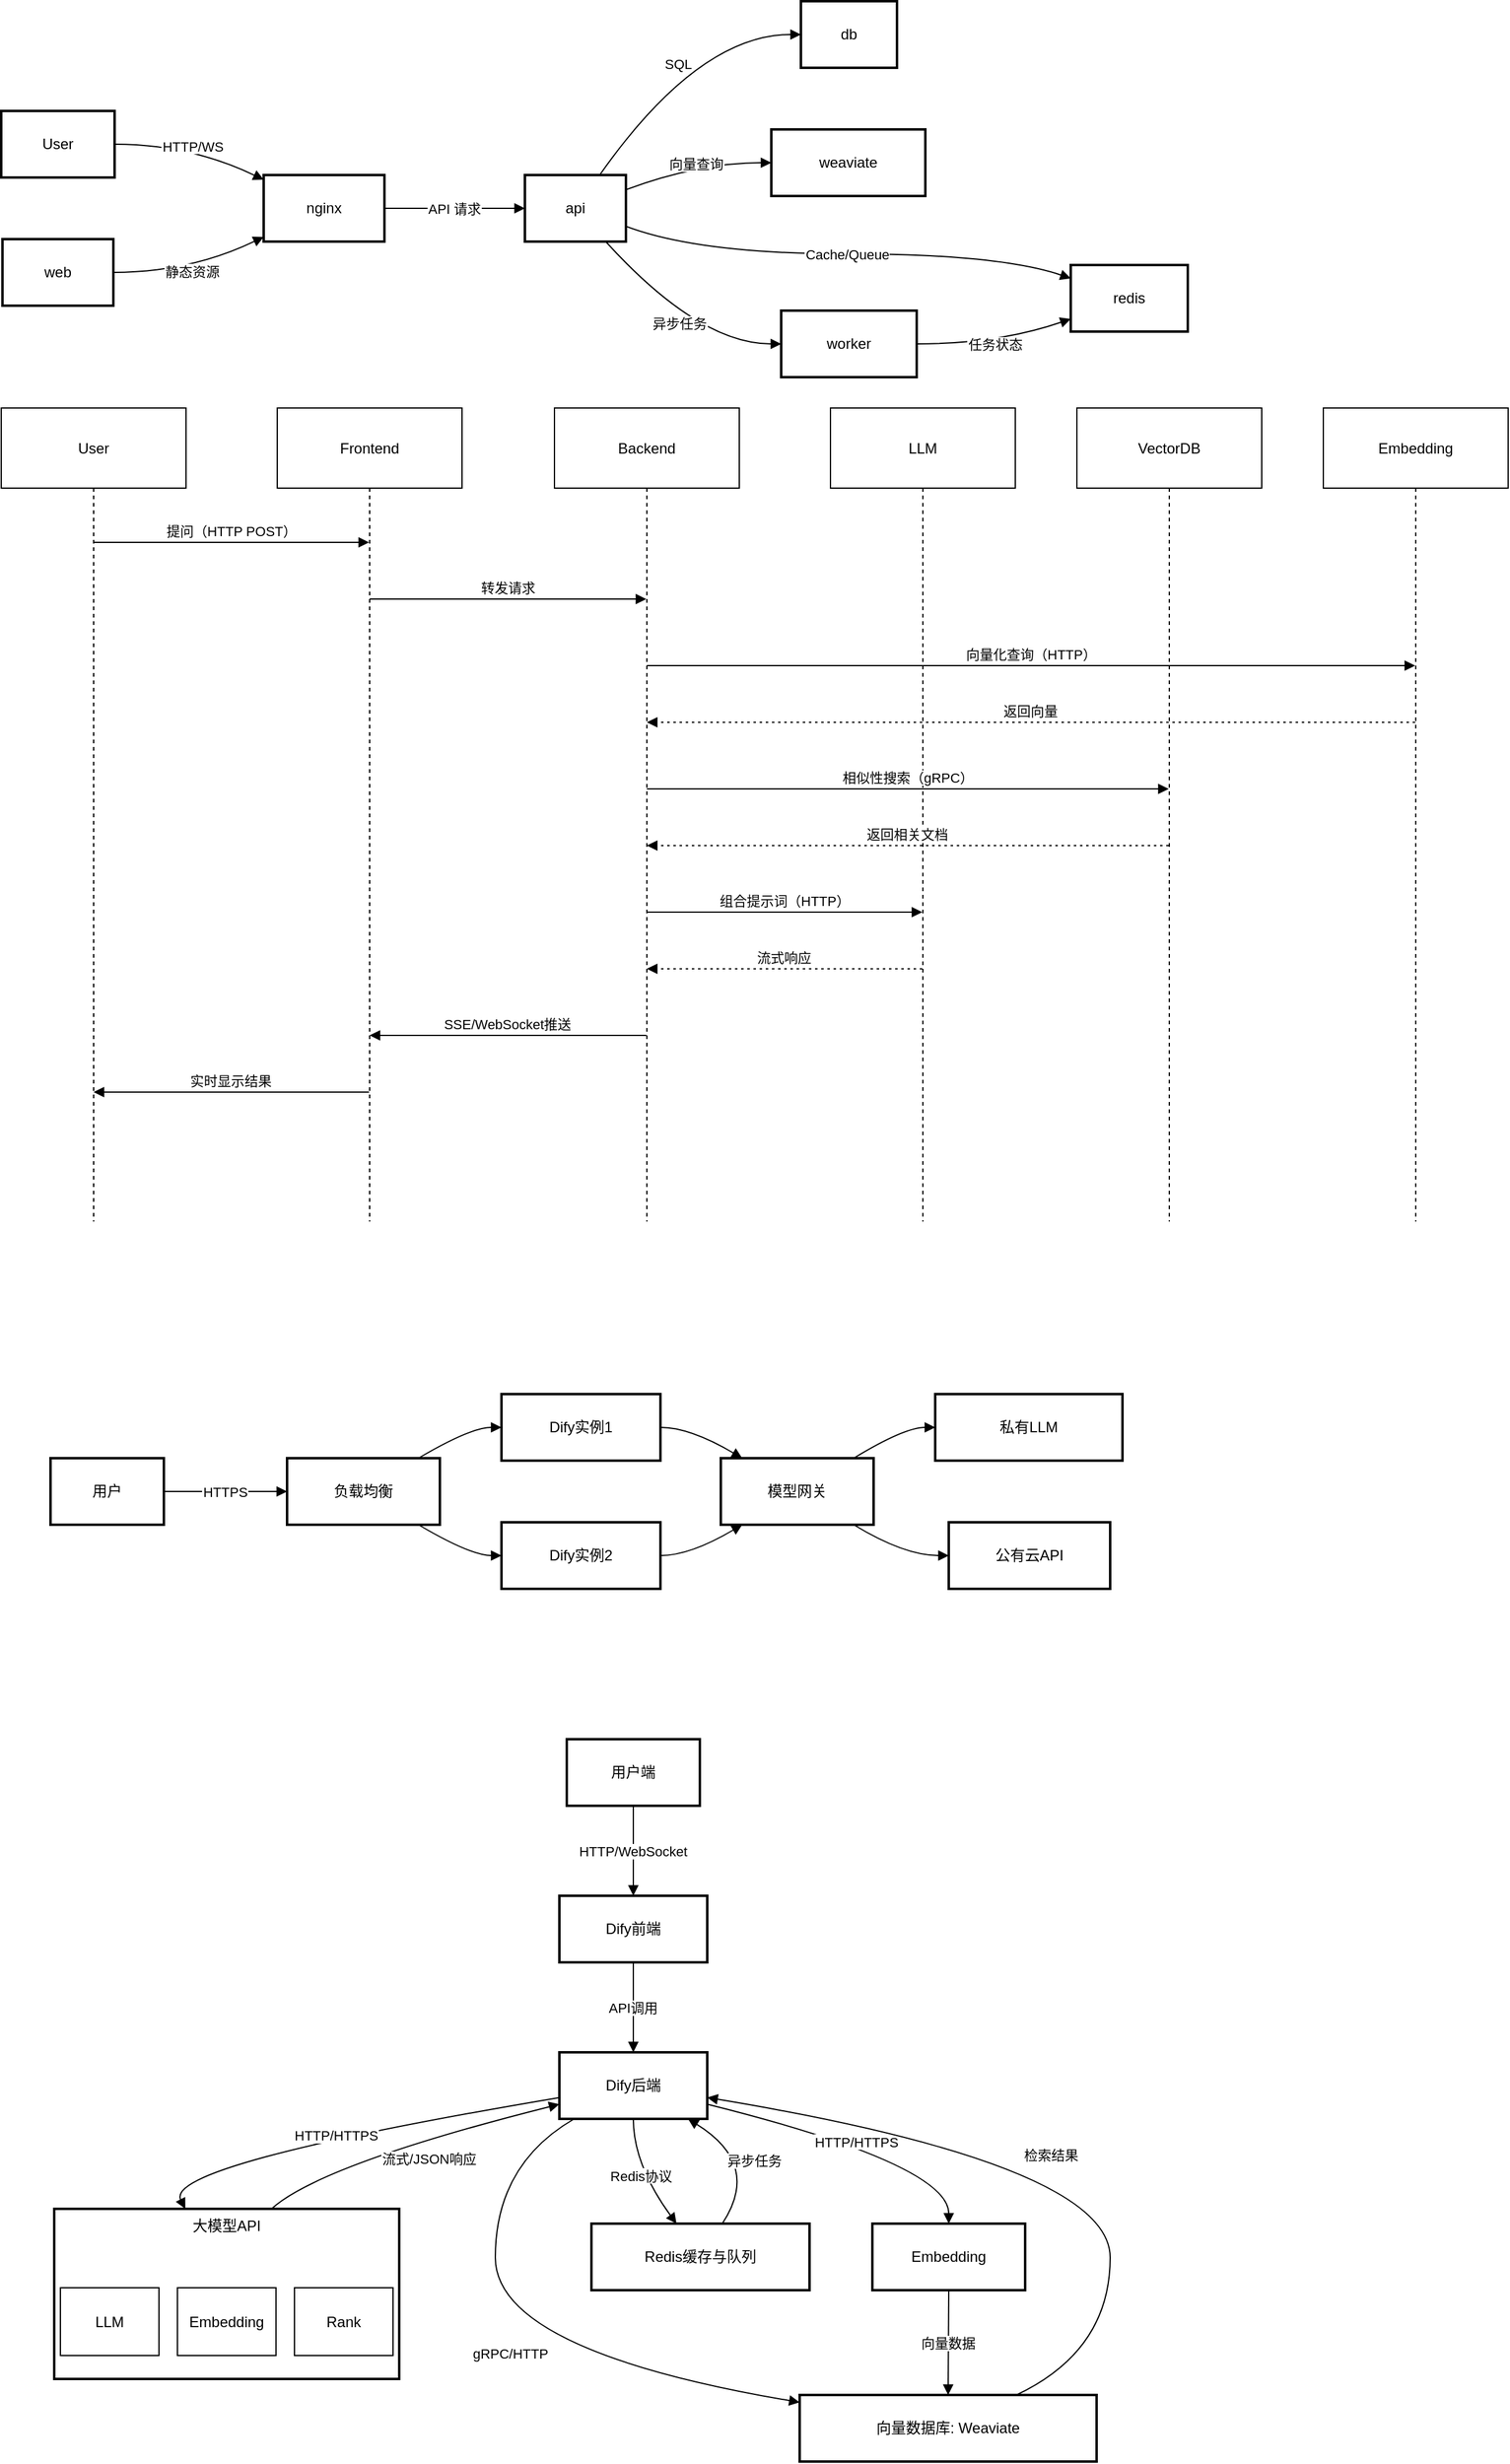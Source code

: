 <mxfile version="26.1.3">
  <diagram name="第 1 页" id="0s8fTOUbNXKaMjRtByWt">
    <mxGraphModel dx="1306" dy="844" grid="0" gridSize="10" guides="1" tooltips="1" connect="1" arrows="1" fold="1" page="0" pageScale="1" pageWidth="827" pageHeight="1169" math="0" shadow="0">
      <root>
        <mxCell id="0" />
        <mxCell id="1" parent="0" />
        <mxCell id="p15EBxIEyjeOaIERYFU2-1" value="User" style="whiteSpace=wrap;strokeWidth=2;" parent="1" vertex="1">
          <mxGeometry x="20" y="109" width="92" height="54" as="geometry" />
        </mxCell>
        <mxCell id="p15EBxIEyjeOaIERYFU2-2" value="nginx" style="whiteSpace=wrap;strokeWidth=2;" parent="1" vertex="1">
          <mxGeometry x="233" y="161" width="98" height="54" as="geometry" />
        </mxCell>
        <mxCell id="p15EBxIEyjeOaIERYFU2-3" value="api" style="whiteSpace=wrap;strokeWidth=2;" parent="1" vertex="1">
          <mxGeometry x="445" y="161" width="82" height="54" as="geometry" />
        </mxCell>
        <mxCell id="p15EBxIEyjeOaIERYFU2-4" value="db" style="whiteSpace=wrap;strokeWidth=2;" parent="1" vertex="1">
          <mxGeometry x="669" y="20" width="78" height="54" as="geometry" />
        </mxCell>
        <mxCell id="p15EBxIEyjeOaIERYFU2-5" value="redis" style="whiteSpace=wrap;strokeWidth=2;" parent="1" vertex="1">
          <mxGeometry x="888" y="234" width="95" height="54" as="geometry" />
        </mxCell>
        <mxCell id="p15EBxIEyjeOaIERYFU2-6" value="weaviate" style="whiteSpace=wrap;strokeWidth=2;" parent="1" vertex="1">
          <mxGeometry x="645" y="124" width="125" height="54" as="geometry" />
        </mxCell>
        <mxCell id="p15EBxIEyjeOaIERYFU2-7" value="worker" style="whiteSpace=wrap;strokeWidth=2;" parent="1" vertex="1">
          <mxGeometry x="653" y="271" width="110" height="54" as="geometry" />
        </mxCell>
        <mxCell id="p15EBxIEyjeOaIERYFU2-8" value="web" style="whiteSpace=wrap;strokeWidth=2;" parent="1" vertex="1">
          <mxGeometry x="21" y="213" width="90" height="54" as="geometry" />
        </mxCell>
        <mxCell id="p15EBxIEyjeOaIERYFU2-9" value="HTTP/WS" style="curved=1;startArrow=none;endArrow=block;exitX=1;exitY=0.5;entryX=0;entryY=0.07;rounded=0;" parent="1" source="p15EBxIEyjeOaIERYFU2-1" target="p15EBxIEyjeOaIERYFU2-2" edge="1">
          <mxGeometry relative="1" as="geometry">
            <Array as="points">
              <mxPoint x="173" y="136" />
            </Array>
          </mxGeometry>
        </mxCell>
        <mxCell id="p15EBxIEyjeOaIERYFU2-10" value="API 请求" style="curved=1;startArrow=none;endArrow=block;exitX=1.01;exitY=0.5;entryX=0;entryY=0.5;rounded=0;" parent="1" source="p15EBxIEyjeOaIERYFU2-2" target="p15EBxIEyjeOaIERYFU2-3" edge="1">
          <mxGeometry relative="1" as="geometry">
            <Array as="points" />
          </mxGeometry>
        </mxCell>
        <mxCell id="p15EBxIEyjeOaIERYFU2-11" value="SQL" style="curved=1;startArrow=none;endArrow=block;exitX=0.74;exitY=0;entryX=0;entryY=0.5;rounded=0;" parent="1" source="p15EBxIEyjeOaIERYFU2-3" target="p15EBxIEyjeOaIERYFU2-4" edge="1">
          <mxGeometry relative="1" as="geometry">
            <Array as="points">
              <mxPoint x="586" y="47" />
            </Array>
          </mxGeometry>
        </mxCell>
        <mxCell id="p15EBxIEyjeOaIERYFU2-12" value="Cache/Queue" style="curved=1;startArrow=none;endArrow=block;exitX=1;exitY=0.77;entryX=0;entryY=0.2;rounded=0;" parent="1" source="p15EBxIEyjeOaIERYFU2-3" target="p15EBxIEyjeOaIERYFU2-5" edge="1">
          <mxGeometry relative="1" as="geometry">
            <Array as="points">
              <mxPoint x="586" y="225" />
              <mxPoint x="829" y="225" />
            </Array>
          </mxGeometry>
        </mxCell>
        <mxCell id="p15EBxIEyjeOaIERYFU2-13" value="向量查询" style="curved=1;startArrow=none;endArrow=block;exitX=1;exitY=0.22;entryX=0;entryY=0.5;rounded=0;" parent="1" source="p15EBxIEyjeOaIERYFU2-3" target="p15EBxIEyjeOaIERYFU2-6" edge="1">
          <mxGeometry relative="1" as="geometry">
            <Array as="points">
              <mxPoint x="586" y="151" />
            </Array>
          </mxGeometry>
        </mxCell>
        <mxCell id="p15EBxIEyjeOaIERYFU2-14" value="异步任务" style="curved=1;startArrow=none;endArrow=block;exitX=0.8;exitY=1;entryX=0;entryY=0.5;rounded=0;" parent="1" source="p15EBxIEyjeOaIERYFU2-3" target="p15EBxIEyjeOaIERYFU2-7" edge="1">
          <mxGeometry relative="1" as="geometry">
            <Array as="points">
              <mxPoint x="586" y="298" />
            </Array>
          </mxGeometry>
        </mxCell>
        <mxCell id="p15EBxIEyjeOaIERYFU2-15" value="任务状态" style="curved=1;startArrow=none;endArrow=block;exitX=0.99;exitY=0.5;entryX=0;entryY=0.81;rounded=0;" parent="1" source="p15EBxIEyjeOaIERYFU2-7" target="p15EBxIEyjeOaIERYFU2-5" edge="1">
          <mxGeometry relative="1" as="geometry">
            <Array as="points">
              <mxPoint x="829" y="298" />
            </Array>
          </mxGeometry>
        </mxCell>
        <mxCell id="p15EBxIEyjeOaIERYFU2-16" value="静态资源" style="curved=1;startArrow=none;endArrow=block;exitX=1;exitY=0.5;entryX=0;entryY=0.93;rounded=0;" parent="1" source="p15EBxIEyjeOaIERYFU2-8" target="p15EBxIEyjeOaIERYFU2-2" edge="1">
          <mxGeometry relative="1" as="geometry">
            <Array as="points">
              <mxPoint x="173" y="240" />
            </Array>
          </mxGeometry>
        </mxCell>
        <mxCell id="p15EBxIEyjeOaIERYFU2-17" value="User" style="shape=umlLifeline;perimeter=lifelinePerimeter;whiteSpace=wrap;container=1;dropTarget=0;collapsible=0;recursiveResize=0;outlineConnect=0;portConstraint=eastwest;newEdgeStyle={&quot;edgeStyle&quot;:&quot;elbowEdgeStyle&quot;,&quot;elbow&quot;:&quot;vertical&quot;,&quot;curved&quot;:0,&quot;rounded&quot;:0};size=65;" parent="1" vertex="1">
          <mxGeometry x="20" y="350" width="150" height="660" as="geometry" />
        </mxCell>
        <mxCell id="p15EBxIEyjeOaIERYFU2-18" value="Frontend" style="shape=umlLifeline;perimeter=lifelinePerimeter;whiteSpace=wrap;container=1;dropTarget=0;collapsible=0;recursiveResize=0;outlineConnect=0;portConstraint=eastwest;newEdgeStyle={&quot;edgeStyle&quot;:&quot;elbowEdgeStyle&quot;,&quot;elbow&quot;:&quot;vertical&quot;,&quot;curved&quot;:0,&quot;rounded&quot;:0};size=65;" parent="1" vertex="1">
          <mxGeometry x="244" y="350" width="150" height="660" as="geometry" />
        </mxCell>
        <mxCell id="p15EBxIEyjeOaIERYFU2-19" value="Backend" style="shape=umlLifeline;perimeter=lifelinePerimeter;whiteSpace=wrap;container=1;dropTarget=0;collapsible=0;recursiveResize=0;outlineConnect=0;portConstraint=eastwest;newEdgeStyle={&quot;edgeStyle&quot;:&quot;elbowEdgeStyle&quot;,&quot;elbow&quot;:&quot;vertical&quot;,&quot;curved&quot;:0,&quot;rounded&quot;:0};size=65;" parent="1" vertex="1">
          <mxGeometry x="469" y="350" width="150" height="660" as="geometry" />
        </mxCell>
        <mxCell id="p15EBxIEyjeOaIERYFU2-20" value="LLM" style="shape=umlLifeline;perimeter=lifelinePerimeter;whiteSpace=wrap;container=1;dropTarget=0;collapsible=0;recursiveResize=0;outlineConnect=0;portConstraint=eastwest;newEdgeStyle={&quot;edgeStyle&quot;:&quot;elbowEdgeStyle&quot;,&quot;elbow&quot;:&quot;vertical&quot;,&quot;curved&quot;:0,&quot;rounded&quot;:0};size=65;" parent="1" vertex="1">
          <mxGeometry x="693" y="350" width="150" height="660" as="geometry" />
        </mxCell>
        <mxCell id="p15EBxIEyjeOaIERYFU2-21" value="VectorDB" style="shape=umlLifeline;perimeter=lifelinePerimeter;whiteSpace=wrap;container=1;dropTarget=0;collapsible=0;recursiveResize=0;outlineConnect=0;portConstraint=eastwest;newEdgeStyle={&quot;edgeStyle&quot;:&quot;elbowEdgeStyle&quot;,&quot;elbow&quot;:&quot;vertical&quot;,&quot;curved&quot;:0,&quot;rounded&quot;:0};size=65;" parent="1" vertex="1">
          <mxGeometry x="893" y="350" width="150" height="660" as="geometry" />
        </mxCell>
        <mxCell id="p15EBxIEyjeOaIERYFU2-22" value="Embedding" style="shape=umlLifeline;perimeter=lifelinePerimeter;whiteSpace=wrap;container=1;dropTarget=0;collapsible=0;recursiveResize=0;outlineConnect=0;portConstraint=eastwest;newEdgeStyle={&quot;edgeStyle&quot;:&quot;elbowEdgeStyle&quot;,&quot;elbow&quot;:&quot;vertical&quot;,&quot;curved&quot;:0,&quot;rounded&quot;:0};size=65;" parent="1" vertex="1">
          <mxGeometry x="1093" y="350" width="150" height="660" as="geometry" />
        </mxCell>
        <mxCell id="p15EBxIEyjeOaIERYFU2-23" value="提问（HTTP POST）" style="verticalAlign=bottom;edgeStyle=elbowEdgeStyle;elbow=vertical;curved=0;rounded=0;endArrow=block;" parent="1" source="p15EBxIEyjeOaIERYFU2-17" target="p15EBxIEyjeOaIERYFU2-18" edge="1">
          <mxGeometry relative="1" as="geometry">
            <Array as="points">
              <mxPoint x="216" y="459" />
            </Array>
          </mxGeometry>
        </mxCell>
        <mxCell id="p15EBxIEyjeOaIERYFU2-24" value="转发请求" style="verticalAlign=bottom;edgeStyle=elbowEdgeStyle;elbow=vertical;curved=0;rounded=0;endArrow=block;" parent="1" source="p15EBxIEyjeOaIERYFU2-18" target="p15EBxIEyjeOaIERYFU2-19" edge="1">
          <mxGeometry relative="1" as="geometry">
            <Array as="points">
              <mxPoint x="440" y="505" />
            </Array>
          </mxGeometry>
        </mxCell>
        <mxCell id="p15EBxIEyjeOaIERYFU2-25" value="向量化查询（HTTP）" style="verticalAlign=bottom;edgeStyle=elbowEdgeStyle;elbow=vertical;curved=0;rounded=0;endArrow=block;" parent="1" source="p15EBxIEyjeOaIERYFU2-19" target="p15EBxIEyjeOaIERYFU2-22" edge="1">
          <mxGeometry relative="1" as="geometry">
            <Array as="points">
              <mxPoint x="865" y="559" />
            </Array>
          </mxGeometry>
        </mxCell>
        <mxCell id="p15EBxIEyjeOaIERYFU2-26" value="返回向量" style="verticalAlign=bottom;edgeStyle=elbowEdgeStyle;elbow=vertical;curved=0;rounded=0;dashed=1;dashPattern=2 3;endArrow=block;" parent="1" source="p15EBxIEyjeOaIERYFU2-22" target="p15EBxIEyjeOaIERYFU2-19" edge="1">
          <mxGeometry relative="1" as="geometry">
            <Array as="points">
              <mxPoint x="868" y="605" />
            </Array>
          </mxGeometry>
        </mxCell>
        <mxCell id="p15EBxIEyjeOaIERYFU2-27" value="相似性搜索（gRPC）" style="verticalAlign=bottom;edgeStyle=elbowEdgeStyle;elbow=vertical;curved=0;rounded=0;endArrow=block;" parent="1" source="p15EBxIEyjeOaIERYFU2-19" target="p15EBxIEyjeOaIERYFU2-21" edge="1">
          <mxGeometry relative="1" as="geometry">
            <Array as="points">
              <mxPoint x="765" y="659" />
            </Array>
          </mxGeometry>
        </mxCell>
        <mxCell id="p15EBxIEyjeOaIERYFU2-28" value="返回相关文档" style="verticalAlign=bottom;edgeStyle=elbowEdgeStyle;elbow=vertical;curved=0;rounded=0;dashed=1;dashPattern=2 3;endArrow=block;" parent="1" source="p15EBxIEyjeOaIERYFU2-21" target="p15EBxIEyjeOaIERYFU2-19" edge="1">
          <mxGeometry relative="1" as="geometry">
            <Array as="points">
              <mxPoint x="768" y="705" />
            </Array>
          </mxGeometry>
        </mxCell>
        <mxCell id="p15EBxIEyjeOaIERYFU2-29" value="组合提示词（HTTP）" style="verticalAlign=bottom;edgeStyle=elbowEdgeStyle;elbow=vertical;curved=0;rounded=0;endArrow=block;" parent="1" source="p15EBxIEyjeOaIERYFU2-19" target="p15EBxIEyjeOaIERYFU2-20" edge="1">
          <mxGeometry relative="1" as="geometry">
            <Array as="points">
              <mxPoint x="665" y="759" />
            </Array>
          </mxGeometry>
        </mxCell>
        <mxCell id="p15EBxIEyjeOaIERYFU2-30" value="流式响应" style="verticalAlign=bottom;edgeStyle=elbowEdgeStyle;elbow=vertical;curved=0;rounded=0;dashed=1;dashPattern=2 3;endArrow=block;" parent="1" source="p15EBxIEyjeOaIERYFU2-20" target="p15EBxIEyjeOaIERYFU2-19" edge="1">
          <mxGeometry relative="1" as="geometry">
            <Array as="points">
              <mxPoint x="668" y="805" />
            </Array>
          </mxGeometry>
        </mxCell>
        <mxCell id="p15EBxIEyjeOaIERYFU2-31" value="SSE/WebSocket推送" style="verticalAlign=bottom;edgeStyle=elbowEdgeStyle;elbow=vertical;curved=0;rounded=0;endArrow=block;" parent="1" source="p15EBxIEyjeOaIERYFU2-19" target="p15EBxIEyjeOaIERYFU2-18" edge="1">
          <mxGeometry relative="1" as="geometry">
            <Array as="points">
              <mxPoint x="443" y="859" />
            </Array>
          </mxGeometry>
        </mxCell>
        <mxCell id="p15EBxIEyjeOaIERYFU2-32" value="实时显示结果" style="verticalAlign=bottom;edgeStyle=elbowEdgeStyle;elbow=vertical;curved=0;rounded=0;endArrow=block;" parent="1" source="p15EBxIEyjeOaIERYFU2-18" target="p15EBxIEyjeOaIERYFU2-17" edge="1">
          <mxGeometry relative="1" as="geometry">
            <Array as="points">
              <mxPoint x="219" y="905" />
            </Array>
          </mxGeometry>
        </mxCell>
        <mxCell id="p15EBxIEyjeOaIERYFU2-33" value="用户" style="whiteSpace=wrap;strokeWidth=2;" parent="1" vertex="1">
          <mxGeometry x="60" y="1202" width="92" height="54" as="geometry" />
        </mxCell>
        <mxCell id="p15EBxIEyjeOaIERYFU2-34" value="负载均衡" style="whiteSpace=wrap;strokeWidth=2;" parent="1" vertex="1">
          <mxGeometry x="252" y="1202" width="124" height="54" as="geometry" />
        </mxCell>
        <mxCell id="p15EBxIEyjeOaIERYFU2-35" value="Dify实例1" style="whiteSpace=wrap;strokeWidth=2;" parent="1" vertex="1">
          <mxGeometry x="426" y="1150" width="129" height="54" as="geometry" />
        </mxCell>
        <mxCell id="p15EBxIEyjeOaIERYFU2-36" value="Dify实例2" style="whiteSpace=wrap;strokeWidth=2;" parent="1" vertex="1">
          <mxGeometry x="426" y="1254" width="129" height="54" as="geometry" />
        </mxCell>
        <mxCell id="p15EBxIEyjeOaIERYFU2-37" value="模型网关" style="whiteSpace=wrap;strokeWidth=2;" parent="1" vertex="1">
          <mxGeometry x="604" y="1202" width="124" height="54" as="geometry" />
        </mxCell>
        <mxCell id="p15EBxIEyjeOaIERYFU2-38" value="私有LLM" style="whiteSpace=wrap;strokeWidth=2;" parent="1" vertex="1">
          <mxGeometry x="778" y="1150" width="152" height="54" as="geometry" />
        </mxCell>
        <mxCell id="p15EBxIEyjeOaIERYFU2-39" value="公有云API" style="whiteSpace=wrap;strokeWidth=2;" parent="1" vertex="1">
          <mxGeometry x="789" y="1254" width="131" height="54" as="geometry" />
        </mxCell>
        <mxCell id="p15EBxIEyjeOaIERYFU2-40" value="HTTPS" style="curved=1;startArrow=none;endArrow=block;exitX=1;exitY=0.5;entryX=0;entryY=0.5;rounded=0;" parent="1" source="p15EBxIEyjeOaIERYFU2-33" target="p15EBxIEyjeOaIERYFU2-34" edge="1">
          <mxGeometry relative="1" as="geometry">
            <Array as="points" />
          </mxGeometry>
        </mxCell>
        <mxCell id="p15EBxIEyjeOaIERYFU2-41" value="" style="curved=1;startArrow=none;endArrow=block;exitX=0.86;exitY=0;entryX=0;entryY=0.5;rounded=0;" parent="1" source="p15EBxIEyjeOaIERYFU2-34" target="p15EBxIEyjeOaIERYFU2-35" edge="1">
          <mxGeometry relative="1" as="geometry">
            <Array as="points">
              <mxPoint x="401" y="1177" />
            </Array>
          </mxGeometry>
        </mxCell>
        <mxCell id="p15EBxIEyjeOaIERYFU2-42" value="" style="curved=1;startArrow=none;endArrow=block;exitX=0.86;exitY=1;entryX=0;entryY=0.5;rounded=0;" parent="1" source="p15EBxIEyjeOaIERYFU2-34" target="p15EBxIEyjeOaIERYFU2-36" edge="1">
          <mxGeometry relative="1" as="geometry">
            <Array as="points">
              <mxPoint x="401" y="1281" />
            </Array>
          </mxGeometry>
        </mxCell>
        <mxCell id="p15EBxIEyjeOaIERYFU2-43" value="" style="curved=1;startArrow=none;endArrow=block;exitX=0.99;exitY=0.5;entryX=0.14;entryY=0;rounded=0;" parent="1" source="p15EBxIEyjeOaIERYFU2-35" target="p15EBxIEyjeOaIERYFU2-37" edge="1">
          <mxGeometry relative="1" as="geometry">
            <Array as="points">
              <mxPoint x="579" y="1177" />
            </Array>
          </mxGeometry>
        </mxCell>
        <mxCell id="p15EBxIEyjeOaIERYFU2-44" value="" style="curved=1;startArrow=none;endArrow=block;exitX=0.99;exitY=0.5;entryX=0.14;entryY=1;rounded=0;" parent="1" source="p15EBxIEyjeOaIERYFU2-36" target="p15EBxIEyjeOaIERYFU2-37" edge="1">
          <mxGeometry relative="1" as="geometry">
            <Array as="points">
              <mxPoint x="579" y="1281" />
            </Array>
          </mxGeometry>
        </mxCell>
        <mxCell id="p15EBxIEyjeOaIERYFU2-45" value="" style="curved=1;startArrow=none;endArrow=block;exitX=0.87;exitY=0;entryX=0;entryY=0.5;rounded=0;" parent="1" source="p15EBxIEyjeOaIERYFU2-37" target="p15EBxIEyjeOaIERYFU2-38" edge="1">
          <mxGeometry relative="1" as="geometry">
            <Array as="points">
              <mxPoint x="753" y="1177" />
            </Array>
          </mxGeometry>
        </mxCell>
        <mxCell id="p15EBxIEyjeOaIERYFU2-46" value="" style="curved=1;startArrow=none;endArrow=block;exitX=0.87;exitY=1;entryX=0;entryY=0.5;rounded=0;" parent="1" source="p15EBxIEyjeOaIERYFU2-37" target="p15EBxIEyjeOaIERYFU2-39" edge="1">
          <mxGeometry relative="1" as="geometry">
            <Array as="points">
              <mxPoint x="753" y="1281" />
            </Array>
          </mxGeometry>
        </mxCell>
        <mxCell id="p15EBxIEyjeOaIERYFU2-64" value="用户端" style="whiteSpace=wrap;strokeWidth=2;" parent="1" vertex="1">
          <mxGeometry x="479" y="1430" width="108" height="54" as="geometry" />
        </mxCell>
        <mxCell id="p15EBxIEyjeOaIERYFU2-65" value="Dify前端" style="whiteSpace=wrap;strokeWidth=2;" parent="1" vertex="1">
          <mxGeometry x="473" y="1557" width="120" height="54" as="geometry" />
        </mxCell>
        <mxCell id="p15EBxIEyjeOaIERYFU2-66" value="Dify后端" style="whiteSpace=wrap;strokeWidth=2;" parent="1" vertex="1">
          <mxGeometry x="473" y="1684" width="120" height="54" as="geometry" />
        </mxCell>
        <mxCell id="p15EBxIEyjeOaIERYFU2-67" value="大模型API" style="whiteSpace=wrap;strokeWidth=2;verticalAlign=top;" parent="1" vertex="1">
          <mxGeometry x="63" y="1811" width="280" height="138" as="geometry" />
        </mxCell>
        <mxCell id="p15EBxIEyjeOaIERYFU2-68" value="Embedding" style="whiteSpace=wrap;strokeWidth=2;" parent="1" vertex="1">
          <mxGeometry x="727" y="1823" width="124" height="54" as="geometry" />
        </mxCell>
        <mxCell id="p15EBxIEyjeOaIERYFU2-69" value="向量数据库: Weaviate" style="whiteSpace=wrap;strokeWidth=2;" parent="1" vertex="1">
          <mxGeometry x="668" y="1962" width="241" height="54" as="geometry" />
        </mxCell>
        <mxCell id="p15EBxIEyjeOaIERYFU2-70" value="Redis缓存与队列" style="whiteSpace=wrap;strokeWidth=2;" parent="1" vertex="1">
          <mxGeometry x="499" y="1823" width="177" height="54" as="geometry" />
        </mxCell>
        <mxCell id="p15EBxIEyjeOaIERYFU2-71" value="HTTP/WebSocket" style="curved=1;startArrow=none;endArrow=block;exitX=0.5;exitY=1;entryX=0.5;entryY=0;rounded=0;" parent="1" source="p15EBxIEyjeOaIERYFU2-64" target="p15EBxIEyjeOaIERYFU2-65" edge="1">
          <mxGeometry relative="1" as="geometry">
            <Array as="points" />
          </mxGeometry>
        </mxCell>
        <mxCell id="p15EBxIEyjeOaIERYFU2-72" value="API调用" style="curved=1;startArrow=none;endArrow=block;exitX=0.5;exitY=1;entryX=0.5;entryY=0;rounded=0;" parent="1" source="p15EBxIEyjeOaIERYFU2-65" target="p15EBxIEyjeOaIERYFU2-66" edge="1">
          <mxGeometry relative="1" as="geometry">
            <Array as="points" />
          </mxGeometry>
        </mxCell>
        <mxCell id="p15EBxIEyjeOaIERYFU2-73" value="HTTP/HTTPS" style="curved=1;startArrow=none;endArrow=block;exitX=0;exitY=0.68;entryX=0.38;entryY=0;rounded=0;" parent="1" source="p15EBxIEyjeOaIERYFU2-66" target="p15EBxIEyjeOaIERYFU2-67" edge="1">
          <mxGeometry relative="1" as="geometry">
            <Array as="points">
              <mxPoint x="151" y="1775" />
            </Array>
          </mxGeometry>
        </mxCell>
        <mxCell id="p15EBxIEyjeOaIERYFU2-74" value="HTTP/HTTPS" style="curved=1;startArrow=none;endArrow=block;exitX=1;exitY=0.78;entryX=0.5;entryY=0;rounded=0;" parent="1" source="p15EBxIEyjeOaIERYFU2-66" target="p15EBxIEyjeOaIERYFU2-68" edge="1">
          <mxGeometry relative="1" as="geometry">
            <Array as="points">
              <mxPoint x="789" y="1775" />
            </Array>
          </mxGeometry>
        </mxCell>
        <mxCell id="p15EBxIEyjeOaIERYFU2-75" value="gRPC/HTTP" style="curved=1;startArrow=none;endArrow=block;exitX=0.1;exitY=1;entryX=0;entryY=0.11;rounded=0;" parent="1" source="p15EBxIEyjeOaIERYFU2-66" target="p15EBxIEyjeOaIERYFU2-69" edge="1">
          <mxGeometry relative="1" as="geometry">
            <Array as="points">
              <mxPoint x="421" y="1775" />
              <mxPoint x="421" y="1926" />
            </Array>
          </mxGeometry>
        </mxCell>
        <mxCell id="p15EBxIEyjeOaIERYFU2-76" value="Redis协议" style="curved=1;startArrow=none;endArrow=block;exitX=0.5;exitY=1;entryX=0.39;entryY=0;rounded=0;" parent="1" source="p15EBxIEyjeOaIERYFU2-66" target="p15EBxIEyjeOaIERYFU2-70" edge="1">
          <mxGeometry relative="1" as="geometry">
            <Array as="points">
              <mxPoint x="533" y="1775" />
            </Array>
          </mxGeometry>
        </mxCell>
        <mxCell id="p15EBxIEyjeOaIERYFU2-77" value="流式/JSON响应" style="curved=1;startArrow=none;endArrow=block;exitX=0.63;exitY=0;entryX=0;entryY=0.78;rounded=0;" parent="1" source="p15EBxIEyjeOaIERYFU2-67" target="p15EBxIEyjeOaIERYFU2-66" edge="1">
          <mxGeometry x="0.109" y="-17" relative="1" as="geometry">
            <Array as="points">
              <mxPoint x="279" y="1775" />
            </Array>
            <mxPoint as="offset" />
          </mxGeometry>
        </mxCell>
        <mxCell id="p15EBxIEyjeOaIERYFU2-78" value="向量数据" style="curved=1;startArrow=none;endArrow=block;exitX=0.5;exitY=1;entryX=0.5;entryY=0;rounded=0;" parent="1" source="p15EBxIEyjeOaIERYFU2-68" target="p15EBxIEyjeOaIERYFU2-69" edge="1">
          <mxGeometry relative="1" as="geometry">
            <Array as="points" />
          </mxGeometry>
        </mxCell>
        <mxCell id="p15EBxIEyjeOaIERYFU2-79" value="检索结果" style="curved=1;startArrow=none;endArrow=block;exitX=0.73;exitY=0;entryX=1;entryY=0.68;rounded=0;" parent="1" source="p15EBxIEyjeOaIERYFU2-69" target="p15EBxIEyjeOaIERYFU2-66" edge="1">
          <mxGeometry relative="1" as="geometry">
            <Array as="points">
              <mxPoint x="920" y="1926" />
              <mxPoint x="920" y="1775" />
            </Array>
          </mxGeometry>
        </mxCell>
        <mxCell id="p15EBxIEyjeOaIERYFU2-80" value="异步任务" style="curved=1;startArrow=none;endArrow=block;exitX=0.6;exitY=0;entryX=0.87;entryY=1;rounded=0;" parent="1" source="p15EBxIEyjeOaIERYFU2-70" target="p15EBxIEyjeOaIERYFU2-66" edge="1">
          <mxGeometry relative="1" as="geometry">
            <Array as="points">
              <mxPoint x="637" y="1775" />
            </Array>
          </mxGeometry>
        </mxCell>
        <mxCell id="BFoN-lm6Q5kcn4MZS17_-1" value="LLM" style="rounded=0;whiteSpace=wrap;html=1;" vertex="1" parent="1">
          <mxGeometry x="68" y="1875" width="80" height="55" as="geometry" />
        </mxCell>
        <mxCell id="BFoN-lm6Q5kcn4MZS17_-2" value="Embedding" style="rounded=0;whiteSpace=wrap;html=1;" vertex="1" parent="1">
          <mxGeometry x="163" y="1875" width="80" height="55" as="geometry" />
        </mxCell>
        <mxCell id="BFoN-lm6Q5kcn4MZS17_-4" value="Rank" style="rounded=0;whiteSpace=wrap;html=1;" vertex="1" parent="1">
          <mxGeometry x="258" y="1875" width="80" height="55" as="geometry" />
        </mxCell>
      </root>
    </mxGraphModel>
  </diagram>
</mxfile>
